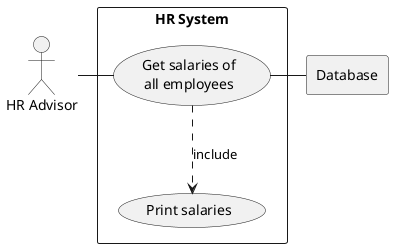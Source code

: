 @startuml

actor HR as "HR Advisor"

rectangle Database

rectangle "HR System" {
    usecase UC4 as "Get salaries of
    all employees"

    usecase UCa as "Print salaries"

    HR - UC4
    UC4 ..> UCa : include
    UC4 - Database
}

@enduml